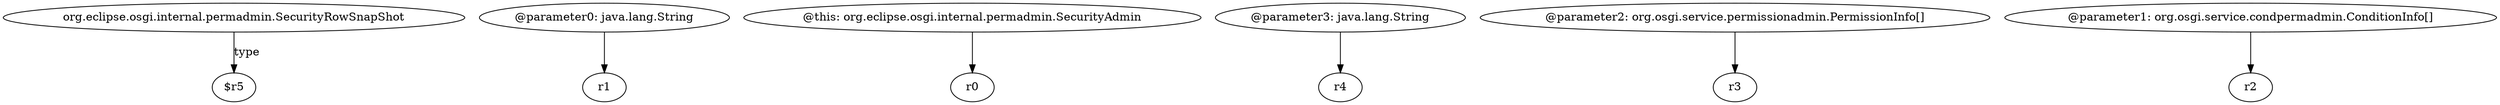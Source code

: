 digraph g {
0[label="org.eclipse.osgi.internal.permadmin.SecurityRowSnapShot"]
1[label="$r5"]
0->1[label="type"]
2[label="@parameter0: java.lang.String"]
3[label="r1"]
2->3[label=""]
4[label="@this: org.eclipse.osgi.internal.permadmin.SecurityAdmin"]
5[label="r0"]
4->5[label=""]
6[label="@parameter3: java.lang.String"]
7[label="r4"]
6->7[label=""]
8[label="@parameter2: org.osgi.service.permissionadmin.PermissionInfo[]"]
9[label="r3"]
8->9[label=""]
10[label="@parameter1: org.osgi.service.condpermadmin.ConditionInfo[]"]
11[label="r2"]
10->11[label=""]
}